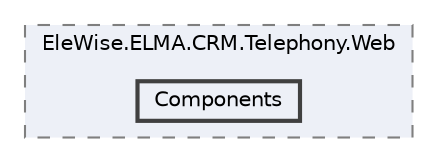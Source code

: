 digraph "Web/Modules/EleWise.ELMA.CRM.Telephony.Web/Components"
{
 // LATEX_PDF_SIZE
  bgcolor="transparent";
  edge [fontname=Helvetica,fontsize=10,labelfontname=Helvetica,labelfontsize=10];
  node [fontname=Helvetica,fontsize=10,shape=box,height=0.2,width=0.4];
  compound=true
  subgraph clusterdir_63c2ba1b2597c0d53c86bd5b9a482147 {
    graph [ bgcolor="#edf0f7", pencolor="grey50", label="EleWise.ELMA.CRM.Telephony.Web", fontname=Helvetica,fontsize=10 style="filled,dashed", URL="dir_63c2ba1b2597c0d53c86bd5b9a482147.html",tooltip=""]
  dir_38787beb5d8c4b74d97a1cd1db5ca392 [label="Components", fillcolor="#edf0f7", color="grey25", style="filled,bold", URL="dir_38787beb5d8c4b74d97a1cd1db5ca392.html",tooltip=""];
  }
}
